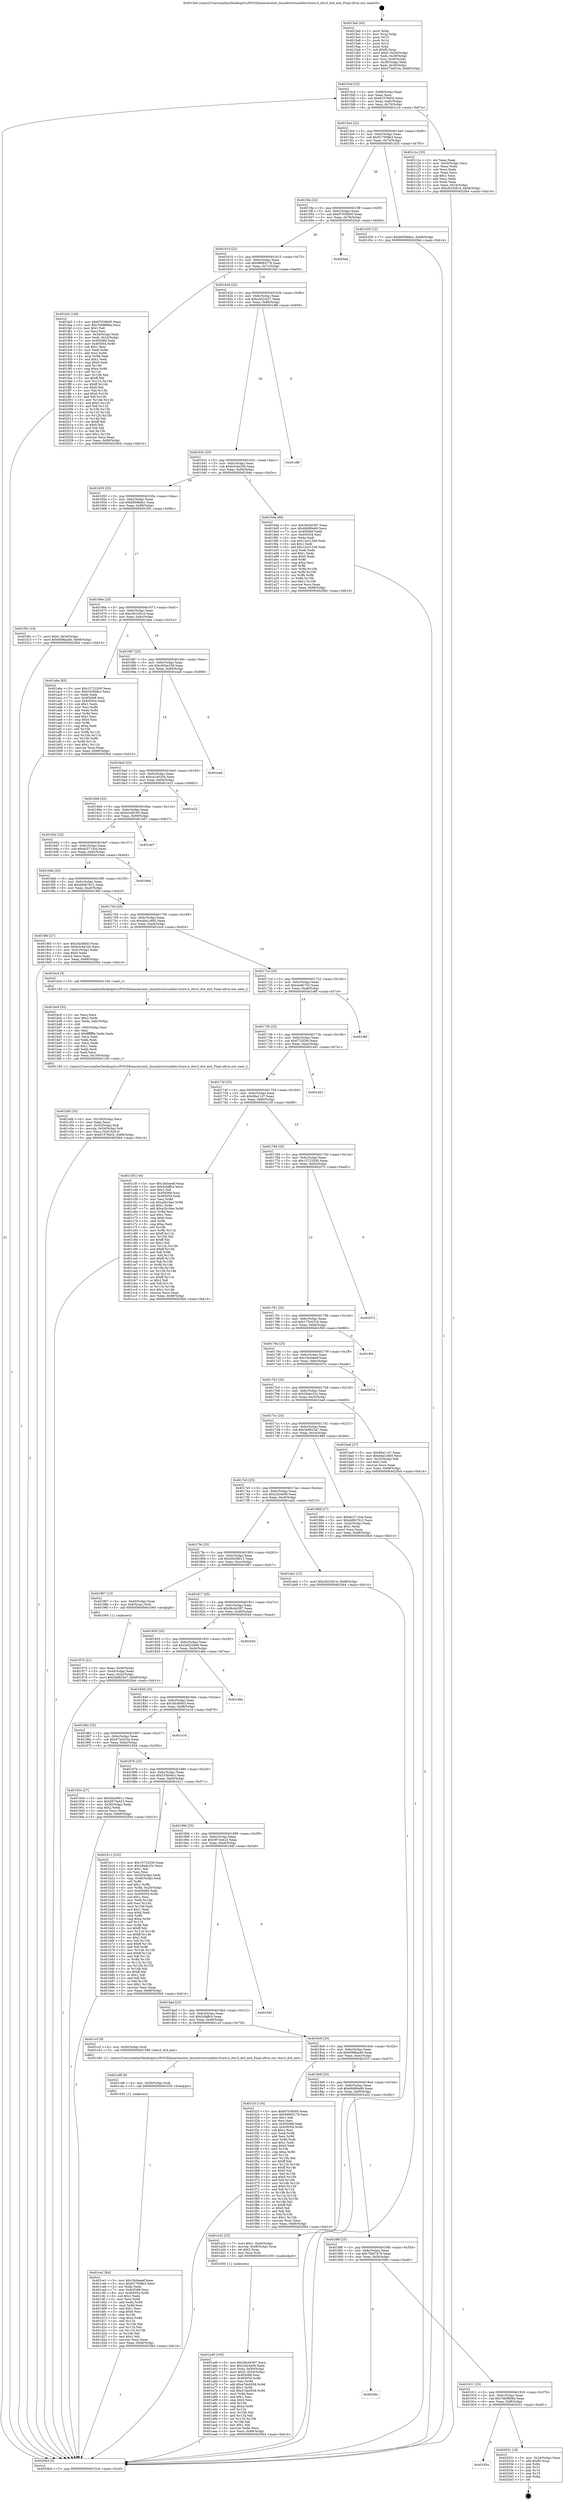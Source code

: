 digraph "0x4015a0" {
  label = "0x4015a0 (/mnt/c/Users/mathe/Desktop/tcc/POCII/binaries/extr_linuxdriversusbdwc3core.h_dwc3_drd_exit_Final-ollvm.out::main(0))"
  labelloc = "t"
  node[shape=record]

  Entry [label="",width=0.3,height=0.3,shape=circle,fillcolor=black,style=filled]
  "0x4015cd" [label="{
     0x4015cd [23]\l
     | [instrs]\l
     &nbsp;&nbsp;0x4015cd \<+3\>: mov -0x68(%rbp),%eax\l
     &nbsp;&nbsp;0x4015d0 \<+2\>: mov %eax,%ecx\l
     &nbsp;&nbsp;0x4015d2 \<+6\>: sub $0x81576d32,%ecx\l
     &nbsp;&nbsp;0x4015d8 \<+3\>: mov %eax,-0x6c(%rbp)\l
     &nbsp;&nbsp;0x4015db \<+3\>: mov %ecx,-0x70(%rbp)\l
     &nbsp;&nbsp;0x4015de \<+6\>: je 0000000000401c1e \<main+0x67e\>\l
  }"]
  "0x401c1e" [label="{
     0x401c1e [33]\l
     | [instrs]\l
     &nbsp;&nbsp;0x401c1e \<+2\>: xor %eax,%eax\l
     &nbsp;&nbsp;0x401c20 \<+3\>: mov -0x54(%rbp),%ecx\l
     &nbsp;&nbsp;0x401c23 \<+2\>: mov %eax,%edx\l
     &nbsp;&nbsp;0x401c25 \<+2\>: sub %ecx,%edx\l
     &nbsp;&nbsp;0x401c27 \<+2\>: mov %eax,%ecx\l
     &nbsp;&nbsp;0x401c29 \<+3\>: sub $0x1,%ecx\l
     &nbsp;&nbsp;0x401c2c \<+2\>: add %ecx,%edx\l
     &nbsp;&nbsp;0x401c2e \<+2\>: sub %edx,%eax\l
     &nbsp;&nbsp;0x401c30 \<+3\>: mov %eax,-0x54(%rbp)\l
     &nbsp;&nbsp;0x401c33 \<+7\>: movl $0xc623c81d,-0x68(%rbp)\l
     &nbsp;&nbsp;0x401c3a \<+5\>: jmp 00000000004020b4 \<main+0xb14\>\l
  }"]
  "0x4015e4" [label="{
     0x4015e4 [22]\l
     | [instrs]\l
     &nbsp;&nbsp;0x4015e4 \<+5\>: jmp 00000000004015e9 \<main+0x49\>\l
     &nbsp;&nbsp;0x4015e9 \<+3\>: mov -0x6c(%rbp),%eax\l
     &nbsp;&nbsp;0x4015ec \<+5\>: sub $0x917938b3,%eax\l
     &nbsp;&nbsp;0x4015f1 \<+3\>: mov %eax,-0x74(%rbp)\l
     &nbsp;&nbsp;0x4015f4 \<+6\>: je 0000000000401d35 \<main+0x795\>\l
  }"]
  Exit [label="",width=0.3,height=0.3,shape=circle,fillcolor=black,style=filled,peripheries=2]
  "0x401d35" [label="{
     0x401d35 [12]\l
     | [instrs]\l
     &nbsp;&nbsp;0x401d35 \<+7\>: movl $0xb859b8a1,-0x68(%rbp)\l
     &nbsp;&nbsp;0x401d3c \<+5\>: jmp 00000000004020b4 \<main+0xb14\>\l
  }"]
  "0x4015fa" [label="{
     0x4015fa [22]\l
     | [instrs]\l
     &nbsp;&nbsp;0x4015fa \<+5\>: jmp 00000000004015ff \<main+0x5f\>\l
     &nbsp;&nbsp;0x4015ff \<+3\>: mov -0x6c(%rbp),%eax\l
     &nbsp;&nbsp;0x401602 \<+5\>: sub $0x97036b95,%eax\l
     &nbsp;&nbsp;0x401607 \<+3\>: mov %eax,-0x78(%rbp)\l
     &nbsp;&nbsp;0x40160a \<+6\>: je 00000000004020ad \<main+0xb0d\>\l
  }"]
  "0x40192a" [label="{
     0x40192a\l
  }", style=dashed]
  "0x4020ad" [label="{
     0x4020ad\l
  }", style=dashed]
  "0x401610" [label="{
     0x401610 [22]\l
     | [instrs]\l
     &nbsp;&nbsp;0x401610 \<+5\>: jmp 0000000000401615 \<main+0x75\>\l
     &nbsp;&nbsp;0x401615 \<+3\>: mov -0x6c(%rbp),%eax\l
     &nbsp;&nbsp;0x401618 \<+5\>: sub $0x99693178,%eax\l
     &nbsp;&nbsp;0x40161d \<+3\>: mov %eax,-0x7c(%rbp)\l
     &nbsp;&nbsp;0x401620 \<+6\>: je 0000000000401fa5 \<main+0xa05\>\l
  }"]
  "0x402031" [label="{
     0x402031 [19]\l
     | [instrs]\l
     &nbsp;&nbsp;0x402031 \<+3\>: mov -0x24(%rbp),%eax\l
     &nbsp;&nbsp;0x402034 \<+7\>: add $0xf0,%rsp\l
     &nbsp;&nbsp;0x40203b \<+1\>: pop %rbx\l
     &nbsp;&nbsp;0x40203c \<+2\>: pop %r12\l
     &nbsp;&nbsp;0x40203e \<+2\>: pop %r14\l
     &nbsp;&nbsp;0x402040 \<+2\>: pop %r15\l
     &nbsp;&nbsp;0x402042 \<+1\>: pop %rbp\l
     &nbsp;&nbsp;0x402043 \<+1\>: ret\l
  }"]
  "0x401fa5" [label="{
     0x401fa5 [140]\l
     | [instrs]\l
     &nbsp;&nbsp;0x401fa5 \<+5\>: mov $0x97036b95,%eax\l
     &nbsp;&nbsp;0x401faa \<+5\>: mov $0x7bb98b8a,%ecx\l
     &nbsp;&nbsp;0x401faf \<+2\>: mov $0x1,%dl\l
     &nbsp;&nbsp;0x401fb1 \<+2\>: xor %esi,%esi\l
     &nbsp;&nbsp;0x401fb3 \<+3\>: mov -0x34(%rbp),%edi\l
     &nbsp;&nbsp;0x401fb6 \<+3\>: mov %edi,-0x24(%rbp)\l
     &nbsp;&nbsp;0x401fb9 \<+7\>: mov 0x405068,%edi\l
     &nbsp;&nbsp;0x401fc0 \<+8\>: mov 0x405054,%r8d\l
     &nbsp;&nbsp;0x401fc8 \<+3\>: sub $0x1,%esi\l
     &nbsp;&nbsp;0x401fcb \<+3\>: mov %edi,%r9d\l
     &nbsp;&nbsp;0x401fce \<+3\>: add %esi,%r9d\l
     &nbsp;&nbsp;0x401fd1 \<+4\>: imul %r9d,%edi\l
     &nbsp;&nbsp;0x401fd5 \<+3\>: and $0x1,%edi\l
     &nbsp;&nbsp;0x401fd8 \<+3\>: cmp $0x0,%edi\l
     &nbsp;&nbsp;0x401fdb \<+4\>: sete %r10b\l
     &nbsp;&nbsp;0x401fdf \<+4\>: cmp $0xa,%r8d\l
     &nbsp;&nbsp;0x401fe3 \<+4\>: setl %r11b\l
     &nbsp;&nbsp;0x401fe7 \<+3\>: mov %r10b,%bl\l
     &nbsp;&nbsp;0x401fea \<+3\>: xor $0xff,%bl\l
     &nbsp;&nbsp;0x401fed \<+3\>: mov %r11b,%r14b\l
     &nbsp;&nbsp;0x401ff0 \<+4\>: xor $0xff,%r14b\l
     &nbsp;&nbsp;0x401ff4 \<+3\>: xor $0x0,%dl\l
     &nbsp;&nbsp;0x401ff7 \<+3\>: mov %bl,%r15b\l
     &nbsp;&nbsp;0x401ffa \<+4\>: and $0x0,%r15b\l
     &nbsp;&nbsp;0x401ffe \<+3\>: and %dl,%r10b\l
     &nbsp;&nbsp;0x402001 \<+3\>: mov %r14b,%r12b\l
     &nbsp;&nbsp;0x402004 \<+4\>: and $0x0,%r12b\l
     &nbsp;&nbsp;0x402008 \<+3\>: and %dl,%r11b\l
     &nbsp;&nbsp;0x40200b \<+3\>: or %r10b,%r15b\l
     &nbsp;&nbsp;0x40200e \<+3\>: or %r11b,%r12b\l
     &nbsp;&nbsp;0x402011 \<+3\>: xor %r12b,%r15b\l
     &nbsp;&nbsp;0x402014 \<+3\>: or %r14b,%bl\l
     &nbsp;&nbsp;0x402017 \<+3\>: xor $0xff,%bl\l
     &nbsp;&nbsp;0x40201a \<+3\>: or $0x0,%dl\l
     &nbsp;&nbsp;0x40201d \<+2\>: and %dl,%bl\l
     &nbsp;&nbsp;0x40201f \<+3\>: or %bl,%r15b\l
     &nbsp;&nbsp;0x402022 \<+4\>: test $0x1,%r15b\l
     &nbsp;&nbsp;0x402026 \<+3\>: cmovne %ecx,%eax\l
     &nbsp;&nbsp;0x402029 \<+3\>: mov %eax,-0x68(%rbp)\l
     &nbsp;&nbsp;0x40202c \<+5\>: jmp 00000000004020b4 \<main+0xb14\>\l
  }"]
  "0x401626" [label="{
     0x401626 [22]\l
     | [instrs]\l
     &nbsp;&nbsp;0x401626 \<+5\>: jmp 000000000040162b \<main+0x8b\>\l
     &nbsp;&nbsp;0x40162b \<+3\>: mov -0x6c(%rbp),%eax\l
     &nbsp;&nbsp;0x40162e \<+5\>: sub $0xa3d22e27,%eax\l
     &nbsp;&nbsp;0x401633 \<+3\>: mov %eax,-0x80(%rbp)\l
     &nbsp;&nbsp;0x401636 \<+6\>: je 0000000000401df8 \<main+0x858\>\l
  }"]
  "0x401911" [label="{
     0x401911 [25]\l
     | [instrs]\l
     &nbsp;&nbsp;0x401911 \<+5\>: jmp 0000000000401916 \<main+0x376\>\l
     &nbsp;&nbsp;0x401916 \<+3\>: mov -0x6c(%rbp),%eax\l
     &nbsp;&nbsp;0x401919 \<+5\>: sub $0x7bb98b8a,%eax\l
     &nbsp;&nbsp;0x40191e \<+6\>: mov %eax,-0xf8(%rbp)\l
     &nbsp;&nbsp;0x401924 \<+6\>: je 0000000000402031 \<main+0xa91\>\l
  }"]
  "0x401df8" [label="{
     0x401df8\l
  }", style=dashed]
  "0x40163c" [label="{
     0x40163c [25]\l
     | [instrs]\l
     &nbsp;&nbsp;0x40163c \<+5\>: jmp 0000000000401641 \<main+0xa1\>\l
     &nbsp;&nbsp;0x401641 \<+3\>: mov -0x6c(%rbp),%eax\l
     &nbsp;&nbsp;0x401644 \<+5\>: sub $0xb3c4e326,%eax\l
     &nbsp;&nbsp;0x401649 \<+6\>: mov %eax,-0x84(%rbp)\l
     &nbsp;&nbsp;0x40164f \<+6\>: je 00000000004019da \<main+0x43a\>\l
  }"]
  "0x40209c" [label="{
     0x40209c\l
  }", style=dashed]
  "0x4019da" [label="{
     0x4019da [88]\l
     | [instrs]\l
     &nbsp;&nbsp;0x4019da \<+5\>: mov $0x36cb4397,%eax\l
     &nbsp;&nbsp;0x4019df \<+5\>: mov $0x68d90e80,%ecx\l
     &nbsp;&nbsp;0x4019e4 \<+7\>: mov 0x405068,%edx\l
     &nbsp;&nbsp;0x4019eb \<+7\>: mov 0x405054,%esi\l
     &nbsp;&nbsp;0x4019f2 \<+2\>: mov %edx,%edi\l
     &nbsp;&nbsp;0x4019f4 \<+6\>: sub $0x12e31246,%edi\l
     &nbsp;&nbsp;0x4019fa \<+3\>: sub $0x1,%edi\l
     &nbsp;&nbsp;0x4019fd \<+6\>: add $0x12e31246,%edi\l
     &nbsp;&nbsp;0x401a03 \<+3\>: imul %edi,%edx\l
     &nbsp;&nbsp;0x401a06 \<+3\>: and $0x1,%edx\l
     &nbsp;&nbsp;0x401a09 \<+3\>: cmp $0x0,%edx\l
     &nbsp;&nbsp;0x401a0c \<+4\>: sete %r8b\l
     &nbsp;&nbsp;0x401a10 \<+3\>: cmp $0xa,%esi\l
     &nbsp;&nbsp;0x401a13 \<+4\>: setl %r9b\l
     &nbsp;&nbsp;0x401a17 \<+3\>: mov %r8b,%r10b\l
     &nbsp;&nbsp;0x401a1a \<+3\>: and %r9b,%r10b\l
     &nbsp;&nbsp;0x401a1d \<+3\>: xor %r9b,%r8b\l
     &nbsp;&nbsp;0x401a20 \<+3\>: or %r8b,%r10b\l
     &nbsp;&nbsp;0x401a23 \<+4\>: test $0x1,%r10b\l
     &nbsp;&nbsp;0x401a27 \<+3\>: cmovne %ecx,%eax\l
     &nbsp;&nbsp;0x401a2a \<+3\>: mov %eax,-0x68(%rbp)\l
     &nbsp;&nbsp;0x401a2d \<+5\>: jmp 00000000004020b4 \<main+0xb14\>\l
  }"]
  "0x401655" [label="{
     0x401655 [25]\l
     | [instrs]\l
     &nbsp;&nbsp;0x401655 \<+5\>: jmp 000000000040165a \<main+0xba\>\l
     &nbsp;&nbsp;0x40165a \<+3\>: mov -0x6c(%rbp),%eax\l
     &nbsp;&nbsp;0x40165d \<+5\>: sub $0xb859b8a1,%eax\l
     &nbsp;&nbsp;0x401662 \<+6\>: mov %eax,-0x88(%rbp)\l
     &nbsp;&nbsp;0x401668 \<+6\>: je 0000000000401f0c \<main+0x96c\>\l
  }"]
  "0x401ce1" [label="{
     0x401ce1 [84]\l
     | [instrs]\l
     &nbsp;&nbsp;0x401ce1 \<+5\>: mov $0x18cbeeef,%eax\l
     &nbsp;&nbsp;0x401ce6 \<+5\>: mov $0x917938b3,%ecx\l
     &nbsp;&nbsp;0x401ceb \<+2\>: xor %edx,%edx\l
     &nbsp;&nbsp;0x401ced \<+7\>: mov 0x405068,%esi\l
     &nbsp;&nbsp;0x401cf4 \<+8\>: mov 0x405054,%r8d\l
     &nbsp;&nbsp;0x401cfc \<+3\>: sub $0x1,%edx\l
     &nbsp;&nbsp;0x401cff \<+3\>: mov %esi,%r9d\l
     &nbsp;&nbsp;0x401d02 \<+3\>: add %edx,%r9d\l
     &nbsp;&nbsp;0x401d05 \<+4\>: imul %r9d,%esi\l
     &nbsp;&nbsp;0x401d09 \<+3\>: and $0x1,%esi\l
     &nbsp;&nbsp;0x401d0c \<+3\>: cmp $0x0,%esi\l
     &nbsp;&nbsp;0x401d0f \<+4\>: sete %r10b\l
     &nbsp;&nbsp;0x401d13 \<+4\>: cmp $0xa,%r8d\l
     &nbsp;&nbsp;0x401d17 \<+4\>: setl %r11b\l
     &nbsp;&nbsp;0x401d1b \<+3\>: mov %r10b,%bl\l
     &nbsp;&nbsp;0x401d1e \<+3\>: and %r11b,%bl\l
     &nbsp;&nbsp;0x401d21 \<+3\>: xor %r11b,%r10b\l
     &nbsp;&nbsp;0x401d24 \<+3\>: or %r10b,%bl\l
     &nbsp;&nbsp;0x401d27 \<+3\>: test $0x1,%bl\l
     &nbsp;&nbsp;0x401d2a \<+3\>: cmovne %ecx,%eax\l
     &nbsp;&nbsp;0x401d2d \<+3\>: mov %eax,-0x68(%rbp)\l
     &nbsp;&nbsp;0x401d30 \<+5\>: jmp 00000000004020b4 \<main+0xb14\>\l
  }"]
  "0x401f0c" [label="{
     0x401f0c [19]\l
     | [instrs]\l
     &nbsp;&nbsp;0x401f0c \<+7\>: movl $0x0,-0x34(%rbp)\l
     &nbsp;&nbsp;0x401f13 \<+7\>: movl $0x6086aa40,-0x68(%rbp)\l
     &nbsp;&nbsp;0x401f1a \<+5\>: jmp 00000000004020b4 \<main+0xb14\>\l
  }"]
  "0x40166e" [label="{
     0x40166e [25]\l
     | [instrs]\l
     &nbsp;&nbsp;0x40166e \<+5\>: jmp 0000000000401673 \<main+0xd3\>\l
     &nbsp;&nbsp;0x401673 \<+3\>: mov -0x6c(%rbp),%eax\l
     &nbsp;&nbsp;0x401676 \<+5\>: sub $0xc623c81d,%eax\l
     &nbsp;&nbsp;0x40167b \<+6\>: mov %eax,-0x8c(%rbp)\l
     &nbsp;&nbsp;0x401681 \<+6\>: je 0000000000401abe \<main+0x51e\>\l
  }"]
  "0x401cd8" [label="{
     0x401cd8 [9]\l
     | [instrs]\l
     &nbsp;&nbsp;0x401cd8 \<+4\>: mov -0x50(%rbp),%rdi\l
     &nbsp;&nbsp;0x401cdc \<+5\>: call 0000000000401030 \<free@plt\>\l
     | [calls]\l
     &nbsp;&nbsp;0x401030 \{1\} (unknown)\l
  }"]
  "0x401abe" [label="{
     0x401abe [83]\l
     | [instrs]\l
     &nbsp;&nbsp;0x401abe \<+5\>: mov $0x15723200,%eax\l
     &nbsp;&nbsp;0x401ac3 \<+5\>: mov $0x533848cc,%ecx\l
     &nbsp;&nbsp;0x401ac8 \<+2\>: xor %edx,%edx\l
     &nbsp;&nbsp;0x401aca \<+7\>: mov 0x405068,%esi\l
     &nbsp;&nbsp;0x401ad1 \<+7\>: mov 0x405054,%edi\l
     &nbsp;&nbsp;0x401ad8 \<+3\>: sub $0x1,%edx\l
     &nbsp;&nbsp;0x401adb \<+3\>: mov %esi,%r8d\l
     &nbsp;&nbsp;0x401ade \<+3\>: add %edx,%r8d\l
     &nbsp;&nbsp;0x401ae1 \<+4\>: imul %r8d,%esi\l
     &nbsp;&nbsp;0x401ae5 \<+3\>: and $0x1,%esi\l
     &nbsp;&nbsp;0x401ae8 \<+3\>: cmp $0x0,%esi\l
     &nbsp;&nbsp;0x401aeb \<+4\>: sete %r9b\l
     &nbsp;&nbsp;0x401aef \<+3\>: cmp $0xa,%edi\l
     &nbsp;&nbsp;0x401af2 \<+4\>: setl %r10b\l
     &nbsp;&nbsp;0x401af6 \<+3\>: mov %r9b,%r11b\l
     &nbsp;&nbsp;0x401af9 \<+3\>: and %r10b,%r11b\l
     &nbsp;&nbsp;0x401afc \<+3\>: xor %r10b,%r9b\l
     &nbsp;&nbsp;0x401aff \<+3\>: or %r9b,%r11b\l
     &nbsp;&nbsp;0x401b02 \<+4\>: test $0x1,%r11b\l
     &nbsp;&nbsp;0x401b06 \<+3\>: cmovne %ecx,%eax\l
     &nbsp;&nbsp;0x401b09 \<+3\>: mov %eax,-0x68(%rbp)\l
     &nbsp;&nbsp;0x401b0c \<+5\>: jmp 00000000004020b4 \<main+0xb14\>\l
  }"]
  "0x401687" [label="{
     0x401687 [25]\l
     | [instrs]\l
     &nbsp;&nbsp;0x401687 \<+5\>: jmp 000000000040168c \<main+0xec\>\l
     &nbsp;&nbsp;0x40168c \<+3\>: mov -0x6c(%rbp),%eax\l
     &nbsp;&nbsp;0x40168f \<+5\>: sub $0xc92be338,%eax\l
     &nbsp;&nbsp;0x401694 \<+6\>: mov %eax,-0x90(%rbp)\l
     &nbsp;&nbsp;0x40169a \<+6\>: je 0000000000401ea8 \<main+0x908\>\l
  }"]
  "0x401bfd" [label="{
     0x401bfd [33]\l
     | [instrs]\l
     &nbsp;&nbsp;0x401bfd \<+6\>: mov -0x100(%rbp),%ecx\l
     &nbsp;&nbsp;0x401c03 \<+3\>: imul %eax,%ecx\l
     &nbsp;&nbsp;0x401c06 \<+4\>: mov -0x50(%rbp),%r8\l
     &nbsp;&nbsp;0x401c0a \<+4\>: movslq -0x54(%rbp),%r9\l
     &nbsp;&nbsp;0x401c0e \<+4\>: mov %ecx,(%r8,%r9,4)\l
     &nbsp;&nbsp;0x401c12 \<+7\>: movl $0x81576d32,-0x68(%rbp)\l
     &nbsp;&nbsp;0x401c19 \<+5\>: jmp 00000000004020b4 \<main+0xb14\>\l
  }"]
  "0x401ea8" [label="{
     0x401ea8\l
  }", style=dashed]
  "0x4016a0" [label="{
     0x4016a0 [25]\l
     | [instrs]\l
     &nbsp;&nbsp;0x4016a0 \<+5\>: jmp 00000000004016a5 \<main+0x105\>\l
     &nbsp;&nbsp;0x4016a5 \<+3\>: mov -0x6c(%rbp),%eax\l
     &nbsp;&nbsp;0x4016a8 \<+5\>: sub $0xce1e020d,%eax\l
     &nbsp;&nbsp;0x4016ad \<+6\>: mov %eax,-0x94(%rbp)\l
     &nbsp;&nbsp;0x4016b3 \<+6\>: je 0000000000401e22 \<main+0x882\>\l
  }"]
  "0x401bc9" [label="{
     0x401bc9 [52]\l
     | [instrs]\l
     &nbsp;&nbsp;0x401bc9 \<+2\>: xor %ecx,%ecx\l
     &nbsp;&nbsp;0x401bcb \<+5\>: mov $0x2,%edx\l
     &nbsp;&nbsp;0x401bd0 \<+6\>: mov %edx,-0xfc(%rbp)\l
     &nbsp;&nbsp;0x401bd6 \<+1\>: cltd\l
     &nbsp;&nbsp;0x401bd7 \<+6\>: mov -0xfc(%rbp),%esi\l
     &nbsp;&nbsp;0x401bdd \<+2\>: idiv %esi\l
     &nbsp;&nbsp;0x401bdf \<+6\>: imul $0xfffffffe,%edx,%edx\l
     &nbsp;&nbsp;0x401be5 \<+2\>: mov %ecx,%edi\l
     &nbsp;&nbsp;0x401be7 \<+2\>: sub %edx,%edi\l
     &nbsp;&nbsp;0x401be9 \<+2\>: mov %ecx,%edx\l
     &nbsp;&nbsp;0x401beb \<+3\>: sub $0x1,%edx\l
     &nbsp;&nbsp;0x401bee \<+2\>: add %edx,%edi\l
     &nbsp;&nbsp;0x401bf0 \<+2\>: sub %edi,%ecx\l
     &nbsp;&nbsp;0x401bf2 \<+6\>: mov %ecx,-0x100(%rbp)\l
     &nbsp;&nbsp;0x401bf8 \<+5\>: call 0000000000401160 \<next_i\>\l
     | [calls]\l
     &nbsp;&nbsp;0x401160 \{1\} (/mnt/c/Users/mathe/Desktop/tcc/POCII/binaries/extr_linuxdriversusbdwc3core.h_dwc3_drd_exit_Final-ollvm.out::next_i)\l
  }"]
  "0x401e22" [label="{
     0x401e22\l
  }", style=dashed]
  "0x4016b9" [label="{
     0x4016b9 [25]\l
     | [instrs]\l
     &nbsp;&nbsp;0x4016b9 \<+5\>: jmp 00000000004016be \<main+0x11e\>\l
     &nbsp;&nbsp;0x4016be \<+3\>: mov -0x6c(%rbp),%eax\l
     &nbsp;&nbsp;0x4016c1 \<+5\>: sub $0xd2c6f190,%eax\l
     &nbsp;&nbsp;0x4016c6 \<+6\>: mov %eax,-0x98(%rbp)\l
     &nbsp;&nbsp;0x4016cc \<+6\>: je 0000000000401dd7 \<main+0x837\>\l
  }"]
  "0x401a49" [label="{
     0x401a49 [105]\l
     | [instrs]\l
     &nbsp;&nbsp;0x401a49 \<+5\>: mov $0x36cb4397,%ecx\l
     &nbsp;&nbsp;0x401a4e \<+5\>: mov $0x2cfc4e08,%edx\l
     &nbsp;&nbsp;0x401a53 \<+4\>: mov %rax,-0x50(%rbp)\l
     &nbsp;&nbsp;0x401a57 \<+7\>: movl $0x0,-0x54(%rbp)\l
     &nbsp;&nbsp;0x401a5e \<+7\>: mov 0x405068,%esi\l
     &nbsp;&nbsp;0x401a65 \<+8\>: mov 0x405054,%r8d\l
     &nbsp;&nbsp;0x401a6d \<+3\>: mov %esi,%r9d\l
     &nbsp;&nbsp;0x401a70 \<+7\>: add $0xe7da5058,%r9d\l
     &nbsp;&nbsp;0x401a77 \<+4\>: sub $0x1,%r9d\l
     &nbsp;&nbsp;0x401a7b \<+7\>: sub $0xe7da5058,%r9d\l
     &nbsp;&nbsp;0x401a82 \<+4\>: imul %r9d,%esi\l
     &nbsp;&nbsp;0x401a86 \<+3\>: and $0x1,%esi\l
     &nbsp;&nbsp;0x401a89 \<+3\>: cmp $0x0,%esi\l
     &nbsp;&nbsp;0x401a8c \<+4\>: sete %r10b\l
     &nbsp;&nbsp;0x401a90 \<+4\>: cmp $0xa,%r8d\l
     &nbsp;&nbsp;0x401a94 \<+4\>: setl %r11b\l
     &nbsp;&nbsp;0x401a98 \<+3\>: mov %r10b,%bl\l
     &nbsp;&nbsp;0x401a9b \<+3\>: and %r11b,%bl\l
     &nbsp;&nbsp;0x401a9e \<+3\>: xor %r11b,%r10b\l
     &nbsp;&nbsp;0x401aa1 \<+3\>: or %r10b,%bl\l
     &nbsp;&nbsp;0x401aa4 \<+3\>: test $0x1,%bl\l
     &nbsp;&nbsp;0x401aa7 \<+3\>: cmovne %edx,%ecx\l
     &nbsp;&nbsp;0x401aaa \<+3\>: mov %ecx,-0x68(%rbp)\l
     &nbsp;&nbsp;0x401aad \<+5\>: jmp 00000000004020b4 \<main+0xb14\>\l
  }"]
  "0x401dd7" [label="{
     0x401dd7\l
  }", style=dashed]
  "0x4016d2" [label="{
     0x4016d2 [25]\l
     | [instrs]\l
     &nbsp;&nbsp;0x4016d2 \<+5\>: jmp 00000000004016d7 \<main+0x137\>\l
     &nbsp;&nbsp;0x4016d7 \<+3\>: mov -0x6c(%rbp),%eax\l
     &nbsp;&nbsp;0x4016da \<+5\>: sub $0xdc3713cb,%eax\l
     &nbsp;&nbsp;0x4016df \<+6\>: mov %eax,-0x9c(%rbp)\l
     &nbsp;&nbsp;0x4016e5 \<+6\>: je 00000000004019a4 \<main+0x404\>\l
  }"]
  "0x4018f8" [label="{
     0x4018f8 [25]\l
     | [instrs]\l
     &nbsp;&nbsp;0x4018f8 \<+5\>: jmp 00000000004018fd \<main+0x35d\>\l
     &nbsp;&nbsp;0x4018fd \<+3\>: mov -0x6c(%rbp),%eax\l
     &nbsp;&nbsp;0x401900 \<+5\>: sub $0x75bd7e76,%eax\l
     &nbsp;&nbsp;0x401905 \<+6\>: mov %eax,-0xf4(%rbp)\l
     &nbsp;&nbsp;0x40190b \<+6\>: je 000000000040209c \<main+0xafc\>\l
  }"]
  "0x4019a4" [label="{
     0x4019a4\l
  }", style=dashed]
  "0x4016eb" [label="{
     0x4016eb [25]\l
     | [instrs]\l
     &nbsp;&nbsp;0x4016eb \<+5\>: jmp 00000000004016f0 \<main+0x150\>\l
     &nbsp;&nbsp;0x4016f0 \<+3\>: mov -0x6c(%rbp),%eax\l
     &nbsp;&nbsp;0x4016f3 \<+5\>: sub $0xdd0b7812,%eax\l
     &nbsp;&nbsp;0x4016f8 \<+6\>: mov %eax,-0xa0(%rbp)\l
     &nbsp;&nbsp;0x4016fe \<+6\>: je 00000000004019bf \<main+0x41f\>\l
  }"]
  "0x401a32" [label="{
     0x401a32 [23]\l
     | [instrs]\l
     &nbsp;&nbsp;0x401a32 \<+7\>: movl $0x1,-0x48(%rbp)\l
     &nbsp;&nbsp;0x401a39 \<+4\>: movslq -0x48(%rbp),%rax\l
     &nbsp;&nbsp;0x401a3d \<+4\>: shl $0x2,%rax\l
     &nbsp;&nbsp;0x401a41 \<+3\>: mov %rax,%rdi\l
     &nbsp;&nbsp;0x401a44 \<+5\>: call 0000000000401050 \<malloc@plt\>\l
     | [calls]\l
     &nbsp;&nbsp;0x401050 \{1\} (unknown)\l
  }"]
  "0x4019bf" [label="{
     0x4019bf [27]\l
     | [instrs]\l
     &nbsp;&nbsp;0x4019bf \<+5\>: mov $0x3dc4fd43,%eax\l
     &nbsp;&nbsp;0x4019c4 \<+5\>: mov $0xb3c4e326,%ecx\l
     &nbsp;&nbsp;0x4019c9 \<+3\>: mov -0x2c(%rbp),%edx\l
     &nbsp;&nbsp;0x4019cc \<+3\>: cmp $0x0,%edx\l
     &nbsp;&nbsp;0x4019cf \<+3\>: cmove %ecx,%eax\l
     &nbsp;&nbsp;0x4019d2 \<+3\>: mov %eax,-0x68(%rbp)\l
     &nbsp;&nbsp;0x4019d5 \<+5\>: jmp 00000000004020b4 \<main+0xb14\>\l
  }"]
  "0x401704" [label="{
     0x401704 [25]\l
     | [instrs]\l
     &nbsp;&nbsp;0x401704 \<+5\>: jmp 0000000000401709 \<main+0x169\>\l
     &nbsp;&nbsp;0x401709 \<+3\>: mov -0x6c(%rbp),%eax\l
     &nbsp;&nbsp;0x40170c \<+5\>: sub $0xdda1c6b5,%eax\l
     &nbsp;&nbsp;0x401711 \<+6\>: mov %eax,-0xa4(%rbp)\l
     &nbsp;&nbsp;0x401717 \<+6\>: je 0000000000401bc4 \<main+0x624\>\l
  }"]
  "0x4018df" [label="{
     0x4018df [25]\l
     | [instrs]\l
     &nbsp;&nbsp;0x4018df \<+5\>: jmp 00000000004018e4 \<main+0x344\>\l
     &nbsp;&nbsp;0x4018e4 \<+3\>: mov -0x6c(%rbp),%eax\l
     &nbsp;&nbsp;0x4018e7 \<+5\>: sub $0x68d90e80,%eax\l
     &nbsp;&nbsp;0x4018ec \<+6\>: mov %eax,-0xf0(%rbp)\l
     &nbsp;&nbsp;0x4018f2 \<+6\>: je 0000000000401a32 \<main+0x492\>\l
  }"]
  "0x401bc4" [label="{
     0x401bc4 [5]\l
     | [instrs]\l
     &nbsp;&nbsp;0x401bc4 \<+5\>: call 0000000000401160 \<next_i\>\l
     | [calls]\l
     &nbsp;&nbsp;0x401160 \{1\} (/mnt/c/Users/mathe/Desktop/tcc/POCII/binaries/extr_linuxdriversusbdwc3core.h_dwc3_drd_exit_Final-ollvm.out::next_i)\l
  }"]
  "0x40171d" [label="{
     0x40171d [25]\l
     | [instrs]\l
     &nbsp;&nbsp;0x40171d \<+5\>: jmp 0000000000401722 \<main+0x182\>\l
     &nbsp;&nbsp;0x401722 \<+3\>: mov -0x6c(%rbp),%eax\l
     &nbsp;&nbsp;0x401725 \<+5\>: sub $0xeedfc7b3,%eax\l
     &nbsp;&nbsp;0x40172a \<+6\>: mov %eax,-0xa8(%rbp)\l
     &nbsp;&nbsp;0x401730 \<+6\>: je 0000000000401d6f \<main+0x7cf\>\l
  }"]
  "0x401f1f" [label="{
     0x401f1f [134]\l
     | [instrs]\l
     &nbsp;&nbsp;0x401f1f \<+5\>: mov $0x97036b95,%eax\l
     &nbsp;&nbsp;0x401f24 \<+5\>: mov $0x99693178,%ecx\l
     &nbsp;&nbsp;0x401f29 \<+2\>: mov $0x1,%dl\l
     &nbsp;&nbsp;0x401f2b \<+2\>: xor %esi,%esi\l
     &nbsp;&nbsp;0x401f2d \<+7\>: mov 0x405068,%edi\l
     &nbsp;&nbsp;0x401f34 \<+8\>: mov 0x405054,%r8d\l
     &nbsp;&nbsp;0x401f3c \<+3\>: sub $0x1,%esi\l
     &nbsp;&nbsp;0x401f3f \<+3\>: mov %edi,%r9d\l
     &nbsp;&nbsp;0x401f42 \<+3\>: add %esi,%r9d\l
     &nbsp;&nbsp;0x401f45 \<+4\>: imul %r9d,%edi\l
     &nbsp;&nbsp;0x401f49 \<+3\>: and $0x1,%edi\l
     &nbsp;&nbsp;0x401f4c \<+3\>: cmp $0x0,%edi\l
     &nbsp;&nbsp;0x401f4f \<+4\>: sete %r10b\l
     &nbsp;&nbsp;0x401f53 \<+4\>: cmp $0xa,%r8d\l
     &nbsp;&nbsp;0x401f57 \<+4\>: setl %r11b\l
     &nbsp;&nbsp;0x401f5b \<+3\>: mov %r10b,%bl\l
     &nbsp;&nbsp;0x401f5e \<+3\>: xor $0xff,%bl\l
     &nbsp;&nbsp;0x401f61 \<+3\>: mov %r11b,%r14b\l
     &nbsp;&nbsp;0x401f64 \<+4\>: xor $0xff,%r14b\l
     &nbsp;&nbsp;0x401f68 \<+3\>: xor $0x0,%dl\l
     &nbsp;&nbsp;0x401f6b \<+3\>: mov %bl,%r15b\l
     &nbsp;&nbsp;0x401f6e \<+4\>: and $0x0,%r15b\l
     &nbsp;&nbsp;0x401f72 \<+3\>: and %dl,%r10b\l
     &nbsp;&nbsp;0x401f75 \<+3\>: mov %r14b,%r12b\l
     &nbsp;&nbsp;0x401f78 \<+4\>: and $0x0,%r12b\l
     &nbsp;&nbsp;0x401f7c \<+3\>: and %dl,%r11b\l
     &nbsp;&nbsp;0x401f7f \<+3\>: or %r10b,%r15b\l
     &nbsp;&nbsp;0x401f82 \<+3\>: or %r11b,%r12b\l
     &nbsp;&nbsp;0x401f85 \<+3\>: xor %r12b,%r15b\l
     &nbsp;&nbsp;0x401f88 \<+3\>: or %r14b,%bl\l
     &nbsp;&nbsp;0x401f8b \<+3\>: xor $0xff,%bl\l
     &nbsp;&nbsp;0x401f8e \<+3\>: or $0x0,%dl\l
     &nbsp;&nbsp;0x401f91 \<+2\>: and %dl,%bl\l
     &nbsp;&nbsp;0x401f93 \<+3\>: or %bl,%r15b\l
     &nbsp;&nbsp;0x401f96 \<+4\>: test $0x1,%r15b\l
     &nbsp;&nbsp;0x401f9a \<+3\>: cmovne %ecx,%eax\l
     &nbsp;&nbsp;0x401f9d \<+3\>: mov %eax,-0x68(%rbp)\l
     &nbsp;&nbsp;0x401fa0 \<+5\>: jmp 00000000004020b4 \<main+0xb14\>\l
  }"]
  "0x401d6f" [label="{
     0x401d6f\l
  }", style=dashed]
  "0x401736" [label="{
     0x401736 [25]\l
     | [instrs]\l
     &nbsp;&nbsp;0x401736 \<+5\>: jmp 000000000040173b \<main+0x19b\>\l
     &nbsp;&nbsp;0x40173b \<+3\>: mov -0x6c(%rbp),%eax\l
     &nbsp;&nbsp;0x40173e \<+5\>: sub $0xf732f3fe,%eax\l
     &nbsp;&nbsp;0x401743 \<+6\>: mov %eax,-0xac(%rbp)\l
     &nbsp;&nbsp;0x401749 \<+6\>: je 0000000000401d41 \<main+0x7a1\>\l
  }"]
  "0x4018c6" [label="{
     0x4018c6 [25]\l
     | [instrs]\l
     &nbsp;&nbsp;0x4018c6 \<+5\>: jmp 00000000004018cb \<main+0x32b\>\l
     &nbsp;&nbsp;0x4018cb \<+3\>: mov -0x6c(%rbp),%eax\l
     &nbsp;&nbsp;0x4018ce \<+5\>: sub $0x6086aa40,%eax\l
     &nbsp;&nbsp;0x4018d3 \<+6\>: mov %eax,-0xec(%rbp)\l
     &nbsp;&nbsp;0x4018d9 \<+6\>: je 0000000000401f1f \<main+0x97f\>\l
  }"]
  "0x401d41" [label="{
     0x401d41\l
  }", style=dashed]
  "0x40174f" [label="{
     0x40174f [25]\l
     | [instrs]\l
     &nbsp;&nbsp;0x40174f \<+5\>: jmp 0000000000401754 \<main+0x1b4\>\l
     &nbsp;&nbsp;0x401754 \<+3\>: mov -0x6c(%rbp),%eax\l
     &nbsp;&nbsp;0x401757 \<+5\>: sub $0x96a1147,%eax\l
     &nbsp;&nbsp;0x40175c \<+6\>: mov %eax,-0xb0(%rbp)\l
     &nbsp;&nbsp;0x401762 \<+6\>: je 0000000000401c3f \<main+0x69f\>\l
  }"]
  "0x401ccf" [label="{
     0x401ccf [9]\l
     | [instrs]\l
     &nbsp;&nbsp;0x401ccf \<+4\>: mov -0x50(%rbp),%rdi\l
     &nbsp;&nbsp;0x401cd3 \<+5\>: call 0000000000401590 \<dwc3_drd_exit\>\l
     | [calls]\l
     &nbsp;&nbsp;0x401590 \{1\} (/mnt/c/Users/mathe/Desktop/tcc/POCII/binaries/extr_linuxdriversusbdwc3core.h_dwc3_drd_exit_Final-ollvm.out::dwc3_drd_exit)\l
  }"]
  "0x401c3f" [label="{
     0x401c3f [144]\l
     | [instrs]\l
     &nbsp;&nbsp;0x401c3f \<+5\>: mov $0x18cbeeef,%eax\l
     &nbsp;&nbsp;0x401c44 \<+5\>: mov $0x5cfaffc4,%ecx\l
     &nbsp;&nbsp;0x401c49 \<+2\>: mov $0x1,%dl\l
     &nbsp;&nbsp;0x401c4b \<+7\>: mov 0x405068,%esi\l
     &nbsp;&nbsp;0x401c52 \<+7\>: mov 0x405054,%edi\l
     &nbsp;&nbsp;0x401c59 \<+3\>: mov %esi,%r8d\l
     &nbsp;&nbsp;0x401c5c \<+7\>: sub $0xa3b16ee,%r8d\l
     &nbsp;&nbsp;0x401c63 \<+4\>: sub $0x1,%r8d\l
     &nbsp;&nbsp;0x401c67 \<+7\>: add $0xa3b16ee,%r8d\l
     &nbsp;&nbsp;0x401c6e \<+4\>: imul %r8d,%esi\l
     &nbsp;&nbsp;0x401c72 \<+3\>: and $0x1,%esi\l
     &nbsp;&nbsp;0x401c75 \<+3\>: cmp $0x0,%esi\l
     &nbsp;&nbsp;0x401c78 \<+4\>: sete %r9b\l
     &nbsp;&nbsp;0x401c7c \<+3\>: cmp $0xa,%edi\l
     &nbsp;&nbsp;0x401c7f \<+4\>: setl %r10b\l
     &nbsp;&nbsp;0x401c83 \<+3\>: mov %r9b,%r11b\l
     &nbsp;&nbsp;0x401c86 \<+4\>: xor $0xff,%r11b\l
     &nbsp;&nbsp;0x401c8a \<+3\>: mov %r10b,%bl\l
     &nbsp;&nbsp;0x401c8d \<+3\>: xor $0xff,%bl\l
     &nbsp;&nbsp;0x401c90 \<+3\>: xor $0x1,%dl\l
     &nbsp;&nbsp;0x401c93 \<+3\>: mov %r11b,%r14b\l
     &nbsp;&nbsp;0x401c96 \<+4\>: and $0xff,%r14b\l
     &nbsp;&nbsp;0x401c9a \<+3\>: and %dl,%r9b\l
     &nbsp;&nbsp;0x401c9d \<+3\>: mov %bl,%r15b\l
     &nbsp;&nbsp;0x401ca0 \<+4\>: and $0xff,%r15b\l
     &nbsp;&nbsp;0x401ca4 \<+3\>: and %dl,%r10b\l
     &nbsp;&nbsp;0x401ca7 \<+3\>: or %r9b,%r14b\l
     &nbsp;&nbsp;0x401caa \<+3\>: or %r10b,%r15b\l
     &nbsp;&nbsp;0x401cad \<+3\>: xor %r15b,%r14b\l
     &nbsp;&nbsp;0x401cb0 \<+3\>: or %bl,%r11b\l
     &nbsp;&nbsp;0x401cb3 \<+4\>: xor $0xff,%r11b\l
     &nbsp;&nbsp;0x401cb7 \<+3\>: or $0x1,%dl\l
     &nbsp;&nbsp;0x401cba \<+3\>: and %dl,%r11b\l
     &nbsp;&nbsp;0x401cbd \<+3\>: or %r11b,%r14b\l
     &nbsp;&nbsp;0x401cc0 \<+4\>: test $0x1,%r14b\l
     &nbsp;&nbsp;0x401cc4 \<+3\>: cmovne %ecx,%eax\l
     &nbsp;&nbsp;0x401cc7 \<+3\>: mov %eax,-0x68(%rbp)\l
     &nbsp;&nbsp;0x401cca \<+5\>: jmp 00000000004020b4 \<main+0xb14\>\l
  }"]
  "0x401768" [label="{
     0x401768 [25]\l
     | [instrs]\l
     &nbsp;&nbsp;0x401768 \<+5\>: jmp 000000000040176d \<main+0x1cd\>\l
     &nbsp;&nbsp;0x40176d \<+3\>: mov -0x6c(%rbp),%eax\l
     &nbsp;&nbsp;0x401770 \<+5\>: sub $0x15723200,%eax\l
     &nbsp;&nbsp;0x401775 \<+6\>: mov %eax,-0xb4(%rbp)\l
     &nbsp;&nbsp;0x40177b \<+6\>: je 0000000000402072 \<main+0xad2\>\l
  }"]
  "0x4018ad" [label="{
     0x4018ad [25]\l
     | [instrs]\l
     &nbsp;&nbsp;0x4018ad \<+5\>: jmp 00000000004018b2 \<main+0x312\>\l
     &nbsp;&nbsp;0x4018b2 \<+3\>: mov -0x6c(%rbp),%eax\l
     &nbsp;&nbsp;0x4018b5 \<+5\>: sub $0x5cfaffc4,%eax\l
     &nbsp;&nbsp;0x4018ba \<+6\>: mov %eax,-0xe8(%rbp)\l
     &nbsp;&nbsp;0x4018c0 \<+6\>: je 0000000000401ccf \<main+0x72f\>\l
  }"]
  "0x402072" [label="{
     0x402072\l
  }", style=dashed]
  "0x401781" [label="{
     0x401781 [25]\l
     | [instrs]\l
     &nbsp;&nbsp;0x401781 \<+5\>: jmp 0000000000401786 \<main+0x1e6\>\l
     &nbsp;&nbsp;0x401786 \<+3\>: mov -0x6c(%rbp),%eax\l
     &nbsp;&nbsp;0x401789 \<+5\>: sub $0x17504318,%eax\l
     &nbsp;&nbsp;0x40178e \<+6\>: mov %eax,-0xb8(%rbp)\l
     &nbsp;&nbsp;0x401794 \<+6\>: je 0000000000401f00 \<main+0x960\>\l
  }"]
  "0x40194f" [label="{
     0x40194f\l
  }", style=dashed]
  "0x401f00" [label="{
     0x401f00\l
  }", style=dashed]
  "0x40179a" [label="{
     0x40179a [25]\l
     | [instrs]\l
     &nbsp;&nbsp;0x40179a \<+5\>: jmp 000000000040179f \<main+0x1ff\>\l
     &nbsp;&nbsp;0x40179f \<+3\>: mov -0x6c(%rbp),%eax\l
     &nbsp;&nbsp;0x4017a2 \<+5\>: sub $0x18cbeeef,%eax\l
     &nbsp;&nbsp;0x4017a7 \<+6\>: mov %eax,-0xbc(%rbp)\l
     &nbsp;&nbsp;0x4017ad \<+6\>: je 000000000040207e \<main+0xade\>\l
  }"]
  "0x401894" [label="{
     0x401894 [25]\l
     | [instrs]\l
     &nbsp;&nbsp;0x401894 \<+5\>: jmp 0000000000401899 \<main+0x2f9\>\l
     &nbsp;&nbsp;0x401899 \<+3\>: mov -0x6c(%rbp),%eax\l
     &nbsp;&nbsp;0x40189c \<+5\>: sub $0x5973e423,%eax\l
     &nbsp;&nbsp;0x4018a1 \<+6\>: mov %eax,-0xe4(%rbp)\l
     &nbsp;&nbsp;0x4018a7 \<+6\>: je 000000000040194f \<main+0x3af\>\l
  }"]
  "0x40207e" [label="{
     0x40207e\l
  }", style=dashed]
  "0x4017b3" [label="{
     0x4017b3 [25]\l
     | [instrs]\l
     &nbsp;&nbsp;0x4017b3 \<+5\>: jmp 00000000004017b8 \<main+0x218\>\l
     &nbsp;&nbsp;0x4017b8 \<+3\>: mov -0x6c(%rbp),%eax\l
     &nbsp;&nbsp;0x4017bb \<+5\>: sub $0x28a6c23c,%eax\l
     &nbsp;&nbsp;0x4017c0 \<+6\>: mov %eax,-0xc0(%rbp)\l
     &nbsp;&nbsp;0x4017c6 \<+6\>: je 0000000000401ba9 \<main+0x609\>\l
  }"]
  "0x401b11" [label="{
     0x401b11 [152]\l
     | [instrs]\l
     &nbsp;&nbsp;0x401b11 \<+5\>: mov $0x15723200,%eax\l
     &nbsp;&nbsp;0x401b16 \<+5\>: mov $0x28a6c23c,%ecx\l
     &nbsp;&nbsp;0x401b1b \<+2\>: mov $0x1,%dl\l
     &nbsp;&nbsp;0x401b1d \<+2\>: xor %esi,%esi\l
     &nbsp;&nbsp;0x401b1f \<+3\>: mov -0x54(%rbp),%edi\l
     &nbsp;&nbsp;0x401b22 \<+3\>: cmp -0x48(%rbp),%edi\l
     &nbsp;&nbsp;0x401b25 \<+4\>: setl %r8b\l
     &nbsp;&nbsp;0x401b29 \<+4\>: and $0x1,%r8b\l
     &nbsp;&nbsp;0x401b2d \<+4\>: mov %r8b,-0x25(%rbp)\l
     &nbsp;&nbsp;0x401b31 \<+7\>: mov 0x405068,%edi\l
     &nbsp;&nbsp;0x401b38 \<+8\>: mov 0x405054,%r9d\l
     &nbsp;&nbsp;0x401b40 \<+3\>: sub $0x1,%esi\l
     &nbsp;&nbsp;0x401b43 \<+3\>: mov %edi,%r10d\l
     &nbsp;&nbsp;0x401b46 \<+3\>: add %esi,%r10d\l
     &nbsp;&nbsp;0x401b49 \<+4\>: imul %r10d,%edi\l
     &nbsp;&nbsp;0x401b4d \<+3\>: and $0x1,%edi\l
     &nbsp;&nbsp;0x401b50 \<+3\>: cmp $0x0,%edi\l
     &nbsp;&nbsp;0x401b53 \<+4\>: sete %r8b\l
     &nbsp;&nbsp;0x401b57 \<+4\>: cmp $0xa,%r9d\l
     &nbsp;&nbsp;0x401b5b \<+4\>: setl %r11b\l
     &nbsp;&nbsp;0x401b5f \<+3\>: mov %r8b,%bl\l
     &nbsp;&nbsp;0x401b62 \<+3\>: xor $0xff,%bl\l
     &nbsp;&nbsp;0x401b65 \<+3\>: mov %r11b,%r14b\l
     &nbsp;&nbsp;0x401b68 \<+4\>: xor $0xff,%r14b\l
     &nbsp;&nbsp;0x401b6c \<+3\>: xor $0x1,%dl\l
     &nbsp;&nbsp;0x401b6f \<+3\>: mov %bl,%r15b\l
     &nbsp;&nbsp;0x401b72 \<+4\>: and $0xff,%r15b\l
     &nbsp;&nbsp;0x401b76 \<+3\>: and %dl,%r8b\l
     &nbsp;&nbsp;0x401b79 \<+3\>: mov %r14b,%r12b\l
     &nbsp;&nbsp;0x401b7c \<+4\>: and $0xff,%r12b\l
     &nbsp;&nbsp;0x401b80 \<+3\>: and %dl,%r11b\l
     &nbsp;&nbsp;0x401b83 \<+3\>: or %r8b,%r15b\l
     &nbsp;&nbsp;0x401b86 \<+3\>: or %r11b,%r12b\l
     &nbsp;&nbsp;0x401b89 \<+3\>: xor %r12b,%r15b\l
     &nbsp;&nbsp;0x401b8c \<+3\>: or %r14b,%bl\l
     &nbsp;&nbsp;0x401b8f \<+3\>: xor $0xff,%bl\l
     &nbsp;&nbsp;0x401b92 \<+3\>: or $0x1,%dl\l
     &nbsp;&nbsp;0x401b95 \<+2\>: and %dl,%bl\l
     &nbsp;&nbsp;0x401b97 \<+3\>: or %bl,%r15b\l
     &nbsp;&nbsp;0x401b9a \<+4\>: test $0x1,%r15b\l
     &nbsp;&nbsp;0x401b9e \<+3\>: cmovne %ecx,%eax\l
     &nbsp;&nbsp;0x401ba1 \<+3\>: mov %eax,-0x68(%rbp)\l
     &nbsp;&nbsp;0x401ba4 \<+5\>: jmp 00000000004020b4 \<main+0xb14\>\l
  }"]
  "0x401ba9" [label="{
     0x401ba9 [27]\l
     | [instrs]\l
     &nbsp;&nbsp;0x401ba9 \<+5\>: mov $0x96a1147,%eax\l
     &nbsp;&nbsp;0x401bae \<+5\>: mov $0xdda1c6b5,%ecx\l
     &nbsp;&nbsp;0x401bb3 \<+3\>: mov -0x25(%rbp),%dl\l
     &nbsp;&nbsp;0x401bb6 \<+3\>: test $0x1,%dl\l
     &nbsp;&nbsp;0x401bb9 \<+3\>: cmovne %ecx,%eax\l
     &nbsp;&nbsp;0x401bbc \<+3\>: mov %eax,-0x68(%rbp)\l
     &nbsp;&nbsp;0x401bbf \<+5\>: jmp 00000000004020b4 \<main+0xb14\>\l
  }"]
  "0x4017cc" [label="{
     0x4017cc [25]\l
     | [instrs]\l
     &nbsp;&nbsp;0x4017cc \<+5\>: jmp 00000000004017d1 \<main+0x231\>\l
     &nbsp;&nbsp;0x4017d1 \<+3\>: mov -0x6c(%rbp),%eax\l
     &nbsp;&nbsp;0x4017d4 \<+5\>: sub $0x2b9823a7,%eax\l
     &nbsp;&nbsp;0x4017d9 \<+6\>: mov %eax,-0xc4(%rbp)\l
     &nbsp;&nbsp;0x4017df \<+6\>: je 0000000000401989 \<main+0x3e9\>\l
  }"]
  "0x401974" [label="{
     0x401974 [21]\l
     | [instrs]\l
     &nbsp;&nbsp;0x401974 \<+3\>: mov %eax,-0x44(%rbp)\l
     &nbsp;&nbsp;0x401977 \<+3\>: mov -0x44(%rbp),%eax\l
     &nbsp;&nbsp;0x40197a \<+3\>: mov %eax,-0x2c(%rbp)\l
     &nbsp;&nbsp;0x40197d \<+7\>: movl $0x2b9823a7,-0x68(%rbp)\l
     &nbsp;&nbsp;0x401984 \<+5\>: jmp 00000000004020b4 \<main+0xb14\>\l
  }"]
  "0x401989" [label="{
     0x401989 [27]\l
     | [instrs]\l
     &nbsp;&nbsp;0x401989 \<+5\>: mov $0xdc3713cb,%eax\l
     &nbsp;&nbsp;0x40198e \<+5\>: mov $0xdd0b7812,%ecx\l
     &nbsp;&nbsp;0x401993 \<+3\>: mov -0x2c(%rbp),%edx\l
     &nbsp;&nbsp;0x401996 \<+3\>: cmp $0x1,%edx\l
     &nbsp;&nbsp;0x401999 \<+3\>: cmovl %ecx,%eax\l
     &nbsp;&nbsp;0x40199c \<+3\>: mov %eax,-0x68(%rbp)\l
     &nbsp;&nbsp;0x40199f \<+5\>: jmp 00000000004020b4 \<main+0xb14\>\l
  }"]
  "0x4017e5" [label="{
     0x4017e5 [25]\l
     | [instrs]\l
     &nbsp;&nbsp;0x4017e5 \<+5\>: jmp 00000000004017ea \<main+0x24a\>\l
     &nbsp;&nbsp;0x4017ea \<+3\>: mov -0x6c(%rbp),%eax\l
     &nbsp;&nbsp;0x4017ed \<+5\>: sub $0x2cfc4e08,%eax\l
     &nbsp;&nbsp;0x4017f2 \<+6\>: mov %eax,-0xc8(%rbp)\l
     &nbsp;&nbsp;0x4017f8 \<+6\>: je 0000000000401ab2 \<main+0x512\>\l
  }"]
  "0x4015a0" [label="{
     0x4015a0 [45]\l
     | [instrs]\l
     &nbsp;&nbsp;0x4015a0 \<+1\>: push %rbp\l
     &nbsp;&nbsp;0x4015a1 \<+3\>: mov %rsp,%rbp\l
     &nbsp;&nbsp;0x4015a4 \<+2\>: push %r15\l
     &nbsp;&nbsp;0x4015a6 \<+2\>: push %r14\l
     &nbsp;&nbsp;0x4015a8 \<+2\>: push %r12\l
     &nbsp;&nbsp;0x4015aa \<+1\>: push %rbx\l
     &nbsp;&nbsp;0x4015ab \<+7\>: sub $0xf0,%rsp\l
     &nbsp;&nbsp;0x4015b2 \<+7\>: movl $0x0,-0x34(%rbp)\l
     &nbsp;&nbsp;0x4015b9 \<+3\>: mov %edi,-0x38(%rbp)\l
     &nbsp;&nbsp;0x4015bc \<+4\>: mov %rsi,-0x40(%rbp)\l
     &nbsp;&nbsp;0x4015c0 \<+3\>: mov -0x38(%rbp),%edi\l
     &nbsp;&nbsp;0x4015c3 \<+3\>: mov %edi,-0x30(%rbp)\l
     &nbsp;&nbsp;0x4015c6 \<+7\>: movl $0x472ed10a,-0x68(%rbp)\l
  }"]
  "0x401ab2" [label="{
     0x401ab2 [12]\l
     | [instrs]\l
     &nbsp;&nbsp;0x401ab2 \<+7\>: movl $0xc623c81d,-0x68(%rbp)\l
     &nbsp;&nbsp;0x401ab9 \<+5\>: jmp 00000000004020b4 \<main+0xb14\>\l
  }"]
  "0x4017fe" [label="{
     0x4017fe [25]\l
     | [instrs]\l
     &nbsp;&nbsp;0x4017fe \<+5\>: jmp 0000000000401803 \<main+0x263\>\l
     &nbsp;&nbsp;0x401803 \<+3\>: mov -0x6c(%rbp),%eax\l
     &nbsp;&nbsp;0x401806 \<+5\>: sub $0x30e39011,%eax\l
     &nbsp;&nbsp;0x40180b \<+6\>: mov %eax,-0xcc(%rbp)\l
     &nbsp;&nbsp;0x401811 \<+6\>: je 0000000000401967 \<main+0x3c7\>\l
  }"]
  "0x4020b4" [label="{
     0x4020b4 [5]\l
     | [instrs]\l
     &nbsp;&nbsp;0x4020b4 \<+5\>: jmp 00000000004015cd \<main+0x2d\>\l
  }"]
  "0x401967" [label="{
     0x401967 [13]\l
     | [instrs]\l
     &nbsp;&nbsp;0x401967 \<+4\>: mov -0x40(%rbp),%rax\l
     &nbsp;&nbsp;0x40196b \<+4\>: mov 0x8(%rax),%rdi\l
     &nbsp;&nbsp;0x40196f \<+5\>: call 0000000000401060 \<atoi@plt\>\l
     | [calls]\l
     &nbsp;&nbsp;0x401060 \{1\} (unknown)\l
  }"]
  "0x401817" [label="{
     0x401817 [25]\l
     | [instrs]\l
     &nbsp;&nbsp;0x401817 \<+5\>: jmp 000000000040181c \<main+0x27c\>\l
     &nbsp;&nbsp;0x40181c \<+3\>: mov -0x6c(%rbp),%eax\l
     &nbsp;&nbsp;0x40181f \<+5\>: sub $0x36cb4397,%eax\l
     &nbsp;&nbsp;0x401824 \<+6\>: mov %eax,-0xd0(%rbp)\l
     &nbsp;&nbsp;0x40182a \<+6\>: je 0000000000402044 \<main+0xaa4\>\l
  }"]
  "0x40187b" [label="{
     0x40187b [25]\l
     | [instrs]\l
     &nbsp;&nbsp;0x40187b \<+5\>: jmp 0000000000401880 \<main+0x2e0\>\l
     &nbsp;&nbsp;0x401880 \<+3\>: mov -0x6c(%rbp),%eax\l
     &nbsp;&nbsp;0x401883 \<+5\>: sub $0x533848cc,%eax\l
     &nbsp;&nbsp;0x401888 \<+6\>: mov %eax,-0xe0(%rbp)\l
     &nbsp;&nbsp;0x40188e \<+6\>: je 0000000000401b11 \<main+0x571\>\l
  }"]
  "0x402044" [label="{
     0x402044\l
  }", style=dashed]
  "0x401830" [label="{
     0x401830 [25]\l
     | [instrs]\l
     &nbsp;&nbsp;0x401830 \<+5\>: jmp 0000000000401835 \<main+0x295\>\l
     &nbsp;&nbsp;0x401835 \<+3\>: mov -0x6c(%rbp),%eax\l
     &nbsp;&nbsp;0x401838 \<+5\>: sub $0x3d422e08,%eax\l
     &nbsp;&nbsp;0x40183d \<+6\>: mov %eax,-0xd4(%rbp)\l
     &nbsp;&nbsp;0x401843 \<+6\>: je 0000000000401d8a \<main+0x7ea\>\l
  }"]
  "0x401934" [label="{
     0x401934 [27]\l
     | [instrs]\l
     &nbsp;&nbsp;0x401934 \<+5\>: mov $0x30e39011,%eax\l
     &nbsp;&nbsp;0x401939 \<+5\>: mov $0x5973e423,%ecx\l
     &nbsp;&nbsp;0x40193e \<+3\>: mov -0x30(%rbp),%edx\l
     &nbsp;&nbsp;0x401941 \<+3\>: cmp $0x2,%edx\l
     &nbsp;&nbsp;0x401944 \<+3\>: cmovne %ecx,%eax\l
     &nbsp;&nbsp;0x401947 \<+3\>: mov %eax,-0x68(%rbp)\l
     &nbsp;&nbsp;0x40194a \<+5\>: jmp 00000000004020b4 \<main+0xb14\>\l
  }"]
  "0x401d8a" [label="{
     0x401d8a\l
  }", style=dashed]
  "0x401849" [label="{
     0x401849 [25]\l
     | [instrs]\l
     &nbsp;&nbsp;0x401849 \<+5\>: jmp 000000000040184e \<main+0x2ae\>\l
     &nbsp;&nbsp;0x40184e \<+3\>: mov -0x6c(%rbp),%eax\l
     &nbsp;&nbsp;0x401851 \<+5\>: sub $0x3dc4fd43,%eax\l
     &nbsp;&nbsp;0x401856 \<+6\>: mov %eax,-0xd8(%rbp)\l
     &nbsp;&nbsp;0x40185c \<+6\>: je 0000000000401e16 \<main+0x876\>\l
  }"]
  "0x401862" [label="{
     0x401862 [25]\l
     | [instrs]\l
     &nbsp;&nbsp;0x401862 \<+5\>: jmp 0000000000401867 \<main+0x2c7\>\l
     &nbsp;&nbsp;0x401867 \<+3\>: mov -0x6c(%rbp),%eax\l
     &nbsp;&nbsp;0x40186a \<+5\>: sub $0x472ed10a,%eax\l
     &nbsp;&nbsp;0x40186f \<+6\>: mov %eax,-0xdc(%rbp)\l
     &nbsp;&nbsp;0x401875 \<+6\>: je 0000000000401934 \<main+0x394\>\l
  }"]
  "0x401e16" [label="{
     0x401e16\l
  }", style=dashed]
  Entry -> "0x4015a0" [label=" 1"]
  "0x4015cd" -> "0x401c1e" [label=" 1"]
  "0x4015cd" -> "0x4015e4" [label=" 21"]
  "0x402031" -> Exit [label=" 1"]
  "0x4015e4" -> "0x401d35" [label=" 1"]
  "0x4015e4" -> "0x4015fa" [label=" 20"]
  "0x401911" -> "0x40192a" [label=" 0"]
  "0x4015fa" -> "0x4020ad" [label=" 0"]
  "0x4015fa" -> "0x401610" [label=" 20"]
  "0x401911" -> "0x402031" [label=" 1"]
  "0x401610" -> "0x401fa5" [label=" 1"]
  "0x401610" -> "0x401626" [label=" 19"]
  "0x4018f8" -> "0x401911" [label=" 1"]
  "0x401626" -> "0x401df8" [label=" 0"]
  "0x401626" -> "0x40163c" [label=" 19"]
  "0x4018f8" -> "0x40209c" [label=" 0"]
  "0x40163c" -> "0x4019da" [label=" 1"]
  "0x40163c" -> "0x401655" [label=" 18"]
  "0x401fa5" -> "0x4020b4" [label=" 1"]
  "0x401655" -> "0x401f0c" [label=" 1"]
  "0x401655" -> "0x40166e" [label=" 17"]
  "0x401f1f" -> "0x4020b4" [label=" 1"]
  "0x40166e" -> "0x401abe" [label=" 2"]
  "0x40166e" -> "0x401687" [label=" 15"]
  "0x401f0c" -> "0x4020b4" [label=" 1"]
  "0x401687" -> "0x401ea8" [label=" 0"]
  "0x401687" -> "0x4016a0" [label=" 15"]
  "0x401d35" -> "0x4020b4" [label=" 1"]
  "0x4016a0" -> "0x401e22" [label=" 0"]
  "0x4016a0" -> "0x4016b9" [label=" 15"]
  "0x401ce1" -> "0x4020b4" [label=" 1"]
  "0x4016b9" -> "0x401dd7" [label=" 0"]
  "0x4016b9" -> "0x4016d2" [label=" 15"]
  "0x401cd8" -> "0x401ce1" [label=" 1"]
  "0x4016d2" -> "0x4019a4" [label=" 0"]
  "0x4016d2" -> "0x4016eb" [label=" 15"]
  "0x401ccf" -> "0x401cd8" [label=" 1"]
  "0x4016eb" -> "0x4019bf" [label=" 1"]
  "0x4016eb" -> "0x401704" [label=" 14"]
  "0x401c3f" -> "0x4020b4" [label=" 1"]
  "0x401704" -> "0x401bc4" [label=" 1"]
  "0x401704" -> "0x40171d" [label=" 13"]
  "0x401bfd" -> "0x4020b4" [label=" 1"]
  "0x40171d" -> "0x401d6f" [label=" 0"]
  "0x40171d" -> "0x401736" [label=" 13"]
  "0x401bc9" -> "0x401bfd" [label=" 1"]
  "0x401736" -> "0x401d41" [label=" 0"]
  "0x401736" -> "0x40174f" [label=" 13"]
  "0x401ba9" -> "0x4020b4" [label=" 2"]
  "0x40174f" -> "0x401c3f" [label=" 1"]
  "0x40174f" -> "0x401768" [label=" 12"]
  "0x401b11" -> "0x4020b4" [label=" 2"]
  "0x401768" -> "0x402072" [label=" 0"]
  "0x401768" -> "0x401781" [label=" 12"]
  "0x401ab2" -> "0x4020b4" [label=" 1"]
  "0x401781" -> "0x401f00" [label=" 0"]
  "0x401781" -> "0x40179a" [label=" 12"]
  "0x401a49" -> "0x4020b4" [label=" 1"]
  "0x40179a" -> "0x40207e" [label=" 0"]
  "0x40179a" -> "0x4017b3" [label=" 12"]
  "0x4018df" -> "0x4018f8" [label=" 1"]
  "0x4017b3" -> "0x401ba9" [label=" 2"]
  "0x4017b3" -> "0x4017cc" [label=" 10"]
  "0x4018df" -> "0x401a32" [label=" 1"]
  "0x4017cc" -> "0x401989" [label=" 1"]
  "0x4017cc" -> "0x4017e5" [label=" 9"]
  "0x4018c6" -> "0x4018df" [label=" 2"]
  "0x4017e5" -> "0x401ab2" [label=" 1"]
  "0x4017e5" -> "0x4017fe" [label=" 8"]
  "0x4018c6" -> "0x401f1f" [label=" 1"]
  "0x4017fe" -> "0x401967" [label=" 1"]
  "0x4017fe" -> "0x401817" [label=" 7"]
  "0x401bc4" -> "0x401bc9" [label=" 1"]
  "0x401817" -> "0x402044" [label=" 0"]
  "0x401817" -> "0x401830" [label=" 7"]
  "0x4018ad" -> "0x4018c6" [label=" 3"]
  "0x401830" -> "0x401d8a" [label=" 0"]
  "0x401830" -> "0x401849" [label=" 7"]
  "0x4018ad" -> "0x401ccf" [label=" 1"]
  "0x401849" -> "0x401e16" [label=" 0"]
  "0x401849" -> "0x401862" [label=" 7"]
  "0x401abe" -> "0x4020b4" [label=" 2"]
  "0x401862" -> "0x401934" [label=" 1"]
  "0x401862" -> "0x40187b" [label=" 6"]
  "0x401934" -> "0x4020b4" [label=" 1"]
  "0x4015a0" -> "0x4015cd" [label=" 1"]
  "0x4020b4" -> "0x4015cd" [label=" 21"]
  "0x401967" -> "0x401974" [label=" 1"]
  "0x401974" -> "0x4020b4" [label=" 1"]
  "0x401989" -> "0x4020b4" [label=" 1"]
  "0x4019bf" -> "0x4020b4" [label=" 1"]
  "0x4019da" -> "0x4020b4" [label=" 1"]
  "0x401c1e" -> "0x4020b4" [label=" 1"]
  "0x40187b" -> "0x401b11" [label=" 2"]
  "0x40187b" -> "0x401894" [label=" 4"]
  "0x401a32" -> "0x401a49" [label=" 1"]
  "0x401894" -> "0x40194f" [label=" 0"]
  "0x401894" -> "0x4018ad" [label=" 4"]
}
